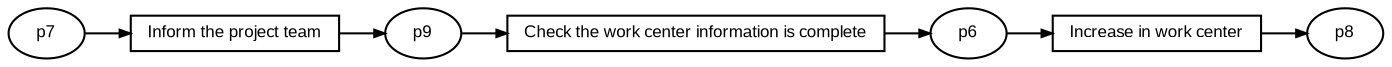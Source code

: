 digraph G {ranksep=".3"; fontsize="8"; remincross=true; margin="0.0,0.0"; fontname="Arial";rankdir="LR"; 
edge [arrowsize="0.5"];
node [height=".2",width=".2",fontname="Arial",fontsize="8"];
t0 [shape="box",label="Increase in work center"];
t1 [shape="box",label="Check the work center information is complete"];
t2 [shape="box",label="Inform the project team"];
p0 [shape="oval",label="p6"];
p1 [shape="oval",label="p7"];
p2 [shape="oval",label="p8"];
p3 [shape="oval",label="p9"];
t2 -> p3[label=""];
p0 -> t0[label=""];
t0 -> p2[label=""];
t1 -> p0[label=""];
p1 -> t2[label=""];
p3 -> t1[label=""];
}
